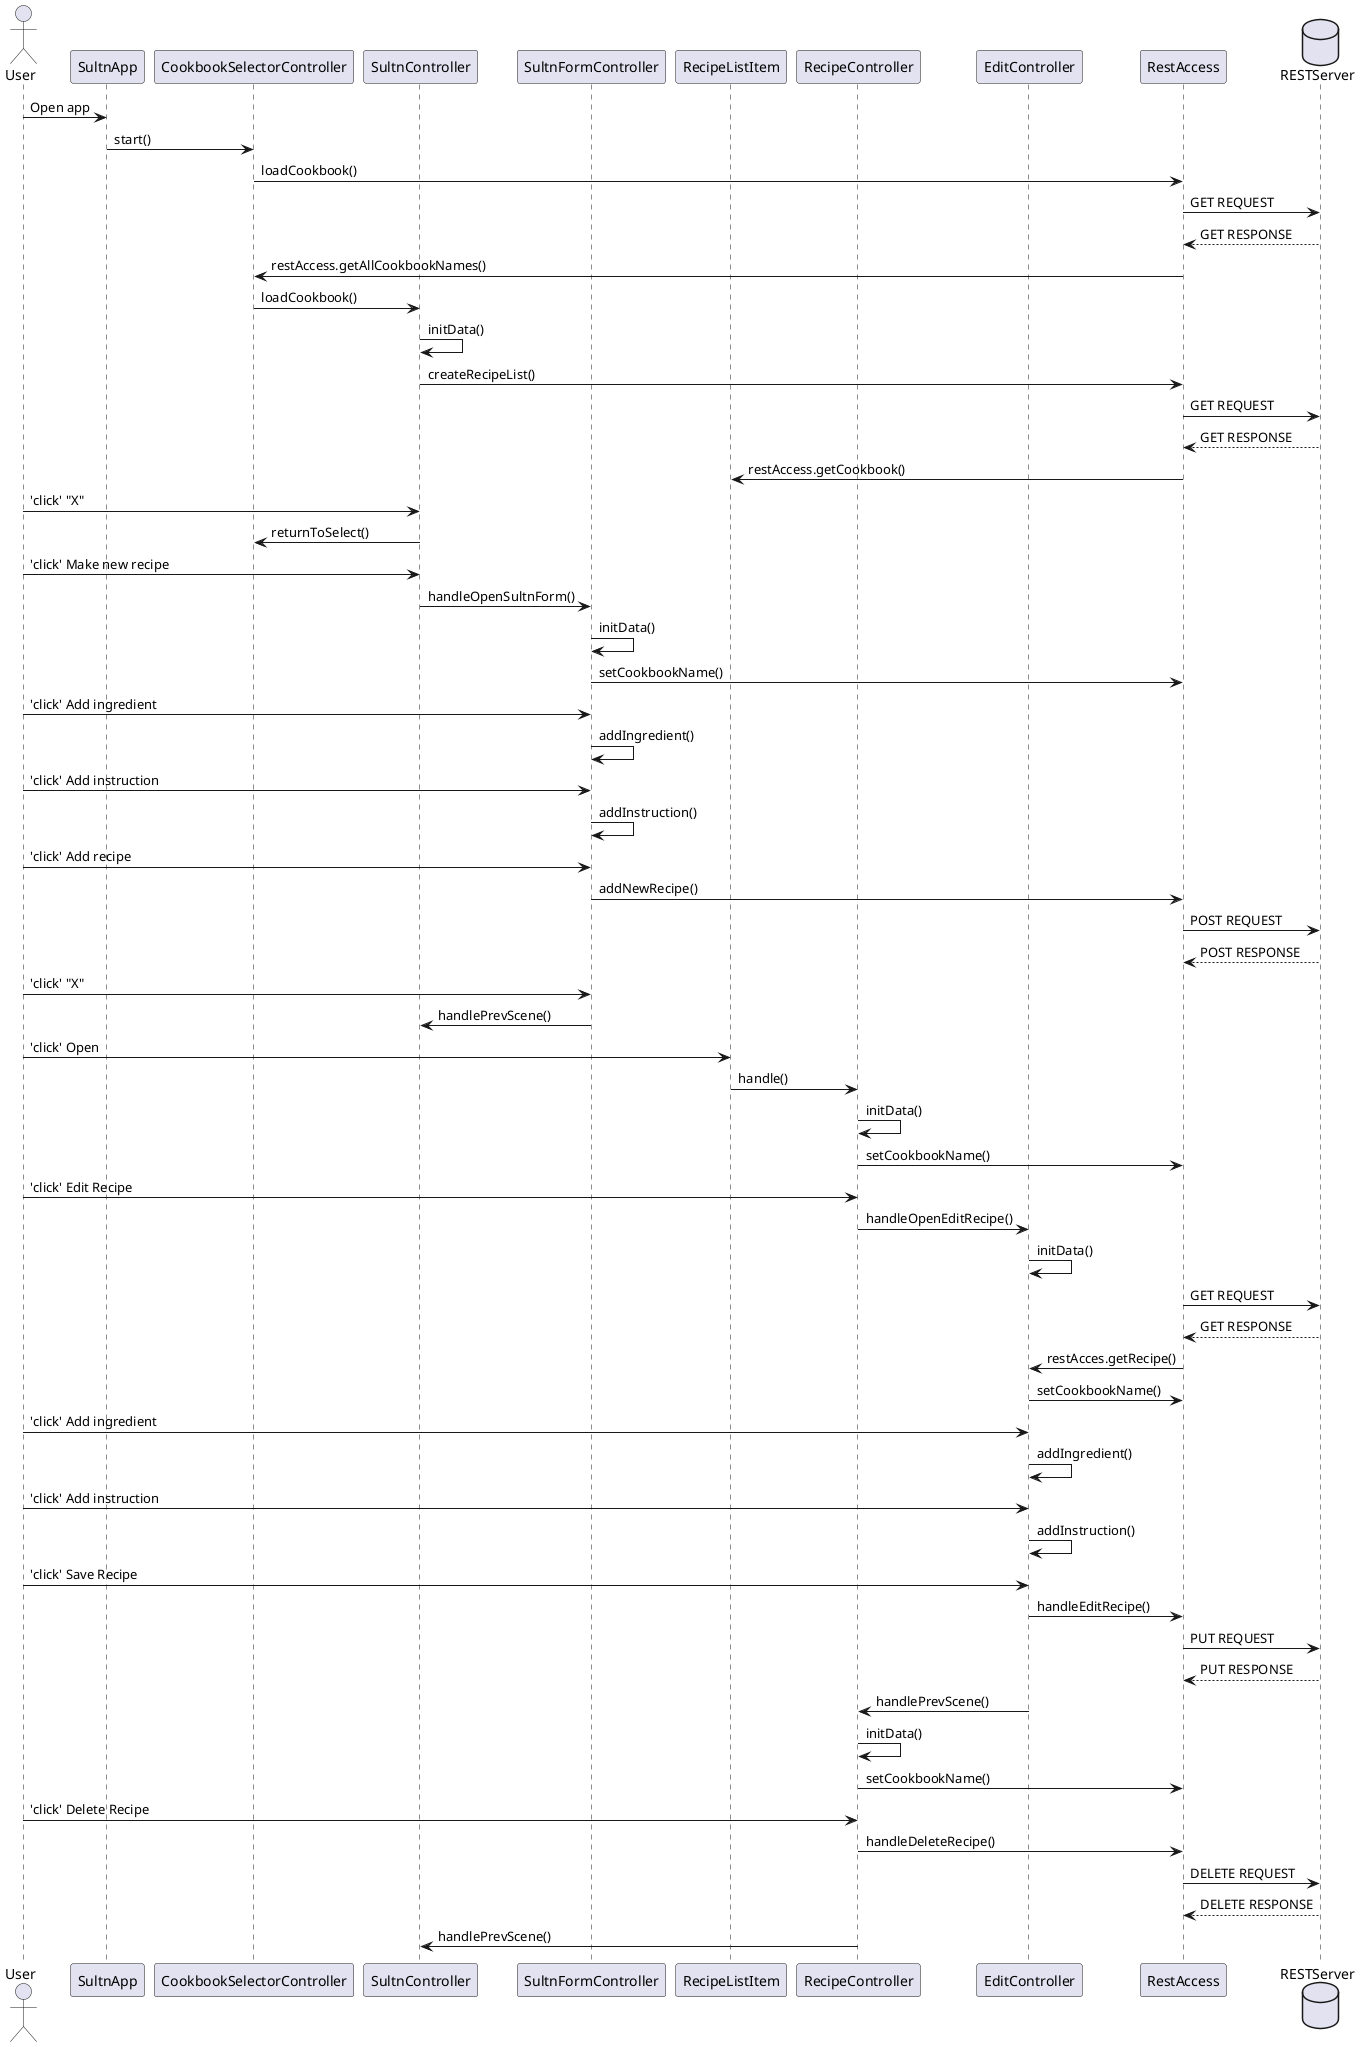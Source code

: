 @startuml Sequence Diagram

actor User
participant SultnApp
participant CookbookSelectorController
participant SultnController
participant SultnFormController
participant RecipeListItem
participant RecipeController
participant EditController
participant RestAccess
database RESTServer


User -> SultnApp : Open app
SultnApp -> CookbookSelectorController : start()
CookbookSelectorController -> RestAccess : loadCookbook()
RestAccess -> RESTServer : GET REQUEST
RESTServer --> RestAccess : GET RESPONSE
RestAccess -> CookbookSelectorController : restAccess.getAllCookbookNames()
CookbookSelectorController -> SultnController : loadCookbook() 
SultnController -> SultnController : initData()
SultnController -> RestAccess: createRecipeList()
RestAccess -> RESTServer : GET REQUEST
RESTServer --> RestAccess : GET RESPONSE
RestAccess -> RecipeListItem : restAccess.getCookbook()

User -> SultnController : 'click' "X"
SultnController -> CookbookSelectorController : returnToSelect()

User -> SultnController : 'click' Make new recipe
SultnController -> SultnFormController : handleOpenSultnForm()
SultnFormController -> SultnFormController : initData()
SultnFormController -> RestAccess : setCookbookName()

User -> SultnFormController : 'click' Add ingredient
SultnFormController -> SultnFormController : addIngredient()

User -> SultnFormController : 'click' Add instruction
SultnFormController -> SultnFormController : addInstruction()

User -> SultnFormController : 'click' Add recipe
SultnFormController -> RestAccess : addNewRecipe()
RestAccess -> RESTServer : POST REQUEST
RESTServer --> RestAccess : POST RESPONSE

User -> SultnFormController : 'click' "X"
SultnFormController -> SultnController : handlePrevScene()

User -> RecipeListItem : 'click' Open
RecipeListItem -> RecipeController : handle() 
RecipeController -> RecipeController : initData()
RecipeController -> RestAccess : setCookbookName()

User -> RecipeController : 'click' Edit Recipe
RecipeController -> EditController : handleOpenEditRecipe()
EditController -> EditController : initData()
RestAccess -> RESTServer : GET REQUEST
RESTServer --> RestAccess : GET RESPONSE
RestAccess -> EditController : restAcces.getRecipe()
EditController -> RestAccess : setCookbookName()

User -> EditController : 'click' Add ingredient
EditController -> EditController : addIngredient()

User -> EditController : 'click' Add instruction
EditController -> EditController : addInstruction()

User -> EditController : 'click' Save Recipe
EditController -> RestAccess : handleEditRecipe()
RestAccess -> RESTServer : PUT REQUEST
RESTServer --> RestAccess : PUT RESPONSE
EditController -> RecipeController : handlePrevScene()
RecipeController -> RecipeController : initData()
RecipeController -> RestAccess : setCookbookName()

User -> RecipeController : 'click' Delete Recipe
RecipeController -> RestAccess : handleDeleteRecipe()
RestAccess -> RESTServer : DELETE REQUEST
RESTServer --> RestAccess : DELETE RESPONSE
RecipeController -> SultnController : handlePrevScene()

@enduml